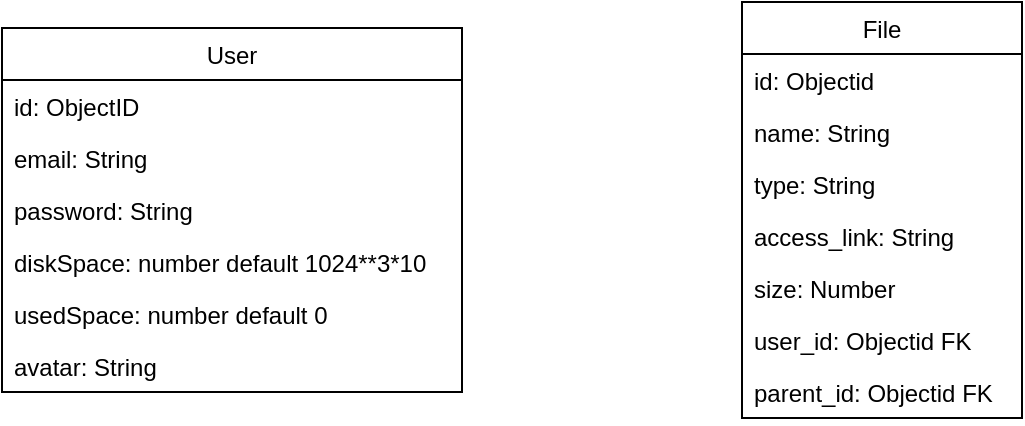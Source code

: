 <mxfile version="14.1.1" type="github">
  <diagram id="8vPHXGMaTZwEp8BbY4A4" name="Page-1">
    <mxGraphModel dx="1086" dy="565" grid="1" gridSize="10" guides="1" tooltips="1" connect="1" arrows="1" fold="1" page="1" pageScale="1" pageWidth="850" pageHeight="1100" math="0" shadow="0">
      <root>
        <mxCell id="0" />
        <mxCell id="1" parent="0" />
        <mxCell id="J1hOTIr4SxnorRI4_qBq-1" value="User" style="swimlane;fontStyle=0;childLayout=stackLayout;horizontal=1;startSize=26;fillColor=none;horizontalStack=0;resizeParent=1;resizeParentMax=0;resizeLast=0;collapsible=1;marginBottom=0;" vertex="1" parent="1">
          <mxGeometry x="90" y="140" width="230" height="182" as="geometry">
            <mxRectangle x="350" y="240" width="60" height="26" as="alternateBounds" />
          </mxGeometry>
        </mxCell>
        <mxCell id="J1hOTIr4SxnorRI4_qBq-2" value="id: ObjectID" style="text;strokeColor=none;fillColor=none;align=left;verticalAlign=top;spacingLeft=4;spacingRight=4;overflow=hidden;rotatable=0;points=[[0,0.5],[1,0.5]];portConstraint=eastwest;" vertex="1" parent="J1hOTIr4SxnorRI4_qBq-1">
          <mxGeometry y="26" width="230" height="26" as="geometry" />
        </mxCell>
        <mxCell id="J1hOTIr4SxnorRI4_qBq-3" value="email: String" style="text;strokeColor=none;fillColor=none;align=left;verticalAlign=top;spacingLeft=4;spacingRight=4;overflow=hidden;rotatable=0;points=[[0,0.5],[1,0.5]];portConstraint=eastwest;" vertex="1" parent="J1hOTIr4SxnorRI4_qBq-1">
          <mxGeometry y="52" width="230" height="26" as="geometry" />
        </mxCell>
        <mxCell id="J1hOTIr4SxnorRI4_qBq-4" value="password: String&#xa;" style="text;strokeColor=none;fillColor=none;align=left;verticalAlign=top;spacingLeft=4;spacingRight=4;overflow=hidden;rotatable=0;points=[[0,0.5],[1,0.5]];portConstraint=eastwest;" vertex="1" parent="J1hOTIr4SxnorRI4_qBq-1">
          <mxGeometry y="78" width="230" height="26" as="geometry" />
        </mxCell>
        <mxCell id="J1hOTIr4SxnorRI4_qBq-5" value="diskSpace: number default 1024**3*10&#xa;" style="text;strokeColor=none;fillColor=none;align=left;verticalAlign=top;spacingLeft=4;spacingRight=4;overflow=hidden;rotatable=0;points=[[0,0.5],[1,0.5]];portConstraint=eastwest;" vertex="1" parent="J1hOTIr4SxnorRI4_qBq-1">
          <mxGeometry y="104" width="230" height="26" as="geometry" />
        </mxCell>
        <mxCell id="J1hOTIr4SxnorRI4_qBq-6" value="usedSpace: number default 0&#xa;" style="text;strokeColor=none;fillColor=none;align=left;verticalAlign=top;spacingLeft=4;spacingRight=4;overflow=hidden;rotatable=0;points=[[0,0.5],[1,0.5]];portConstraint=eastwest;" vertex="1" parent="J1hOTIr4SxnorRI4_qBq-1">
          <mxGeometry y="130" width="230" height="26" as="geometry" />
        </mxCell>
        <mxCell id="J1hOTIr4SxnorRI4_qBq-7" value="avatar: String" style="text;strokeColor=none;fillColor=none;align=left;verticalAlign=top;spacingLeft=4;spacingRight=4;overflow=hidden;rotatable=0;points=[[0,0.5],[1,0.5]];portConstraint=eastwest;" vertex="1" parent="J1hOTIr4SxnorRI4_qBq-1">
          <mxGeometry y="156" width="230" height="26" as="geometry" />
        </mxCell>
        <mxCell id="J1hOTIr4SxnorRI4_qBq-8" value="File" style="swimlane;fontStyle=0;childLayout=stackLayout;horizontal=1;startSize=26;fillColor=none;horizontalStack=0;resizeParent=1;resizeParentMax=0;resizeLast=0;collapsible=1;marginBottom=0;" vertex="1" parent="1">
          <mxGeometry x="460" y="127" width="140" height="208" as="geometry" />
        </mxCell>
        <mxCell id="J1hOTIr4SxnorRI4_qBq-9" value="id: Objectid" style="text;strokeColor=none;fillColor=none;align=left;verticalAlign=top;spacingLeft=4;spacingRight=4;overflow=hidden;rotatable=0;points=[[0,0.5],[1,0.5]];portConstraint=eastwest;" vertex="1" parent="J1hOTIr4SxnorRI4_qBq-8">
          <mxGeometry y="26" width="140" height="26" as="geometry" />
        </mxCell>
        <mxCell id="J1hOTIr4SxnorRI4_qBq-10" value="name: String" style="text;strokeColor=none;fillColor=none;align=left;verticalAlign=top;spacingLeft=4;spacingRight=4;overflow=hidden;rotatable=0;points=[[0,0.5],[1,0.5]];portConstraint=eastwest;" vertex="1" parent="J1hOTIr4SxnorRI4_qBq-8">
          <mxGeometry y="52" width="140" height="26" as="geometry" />
        </mxCell>
        <mxCell id="J1hOTIr4SxnorRI4_qBq-11" value="type: String&#xa;" style="text;strokeColor=none;fillColor=none;align=left;verticalAlign=top;spacingLeft=4;spacingRight=4;overflow=hidden;rotatable=0;points=[[0,0.5],[1,0.5]];portConstraint=eastwest;" vertex="1" parent="J1hOTIr4SxnorRI4_qBq-8">
          <mxGeometry y="78" width="140" height="26" as="geometry" />
        </mxCell>
        <mxCell id="J1hOTIr4SxnorRI4_qBq-15" value="access_link: String&#xa;" style="text;strokeColor=none;fillColor=none;align=left;verticalAlign=top;spacingLeft=4;spacingRight=4;overflow=hidden;rotatable=0;points=[[0,0.5],[1,0.5]];portConstraint=eastwest;" vertex="1" parent="J1hOTIr4SxnorRI4_qBq-8">
          <mxGeometry y="104" width="140" height="26" as="geometry" />
        </mxCell>
        <mxCell id="J1hOTIr4SxnorRI4_qBq-12" value="size: Number" style="text;strokeColor=none;fillColor=none;align=left;verticalAlign=top;spacingLeft=4;spacingRight=4;overflow=hidden;rotatable=0;points=[[0,0.5],[1,0.5]];portConstraint=eastwest;" vertex="1" parent="J1hOTIr4SxnorRI4_qBq-8">
          <mxGeometry y="130" width="140" height="26" as="geometry" />
        </mxCell>
        <mxCell id="J1hOTIr4SxnorRI4_qBq-13" value="user_id: Objectid FK" style="text;strokeColor=none;fillColor=none;align=left;verticalAlign=top;spacingLeft=4;spacingRight=4;overflow=hidden;rotatable=0;points=[[0,0.5],[1,0.5]];portConstraint=eastwest;" vertex="1" parent="J1hOTIr4SxnorRI4_qBq-8">
          <mxGeometry y="156" width="140" height="26" as="geometry" />
        </mxCell>
        <mxCell id="J1hOTIr4SxnorRI4_qBq-14" value="parent_id: Objectid FK" style="text;strokeColor=none;fillColor=none;align=left;verticalAlign=top;spacingLeft=4;spacingRight=4;overflow=hidden;rotatable=0;points=[[0,0.5],[1,0.5]];portConstraint=eastwest;" vertex="1" parent="J1hOTIr4SxnorRI4_qBq-8">
          <mxGeometry y="182" width="140" height="26" as="geometry" />
        </mxCell>
      </root>
    </mxGraphModel>
  </diagram>
</mxfile>
